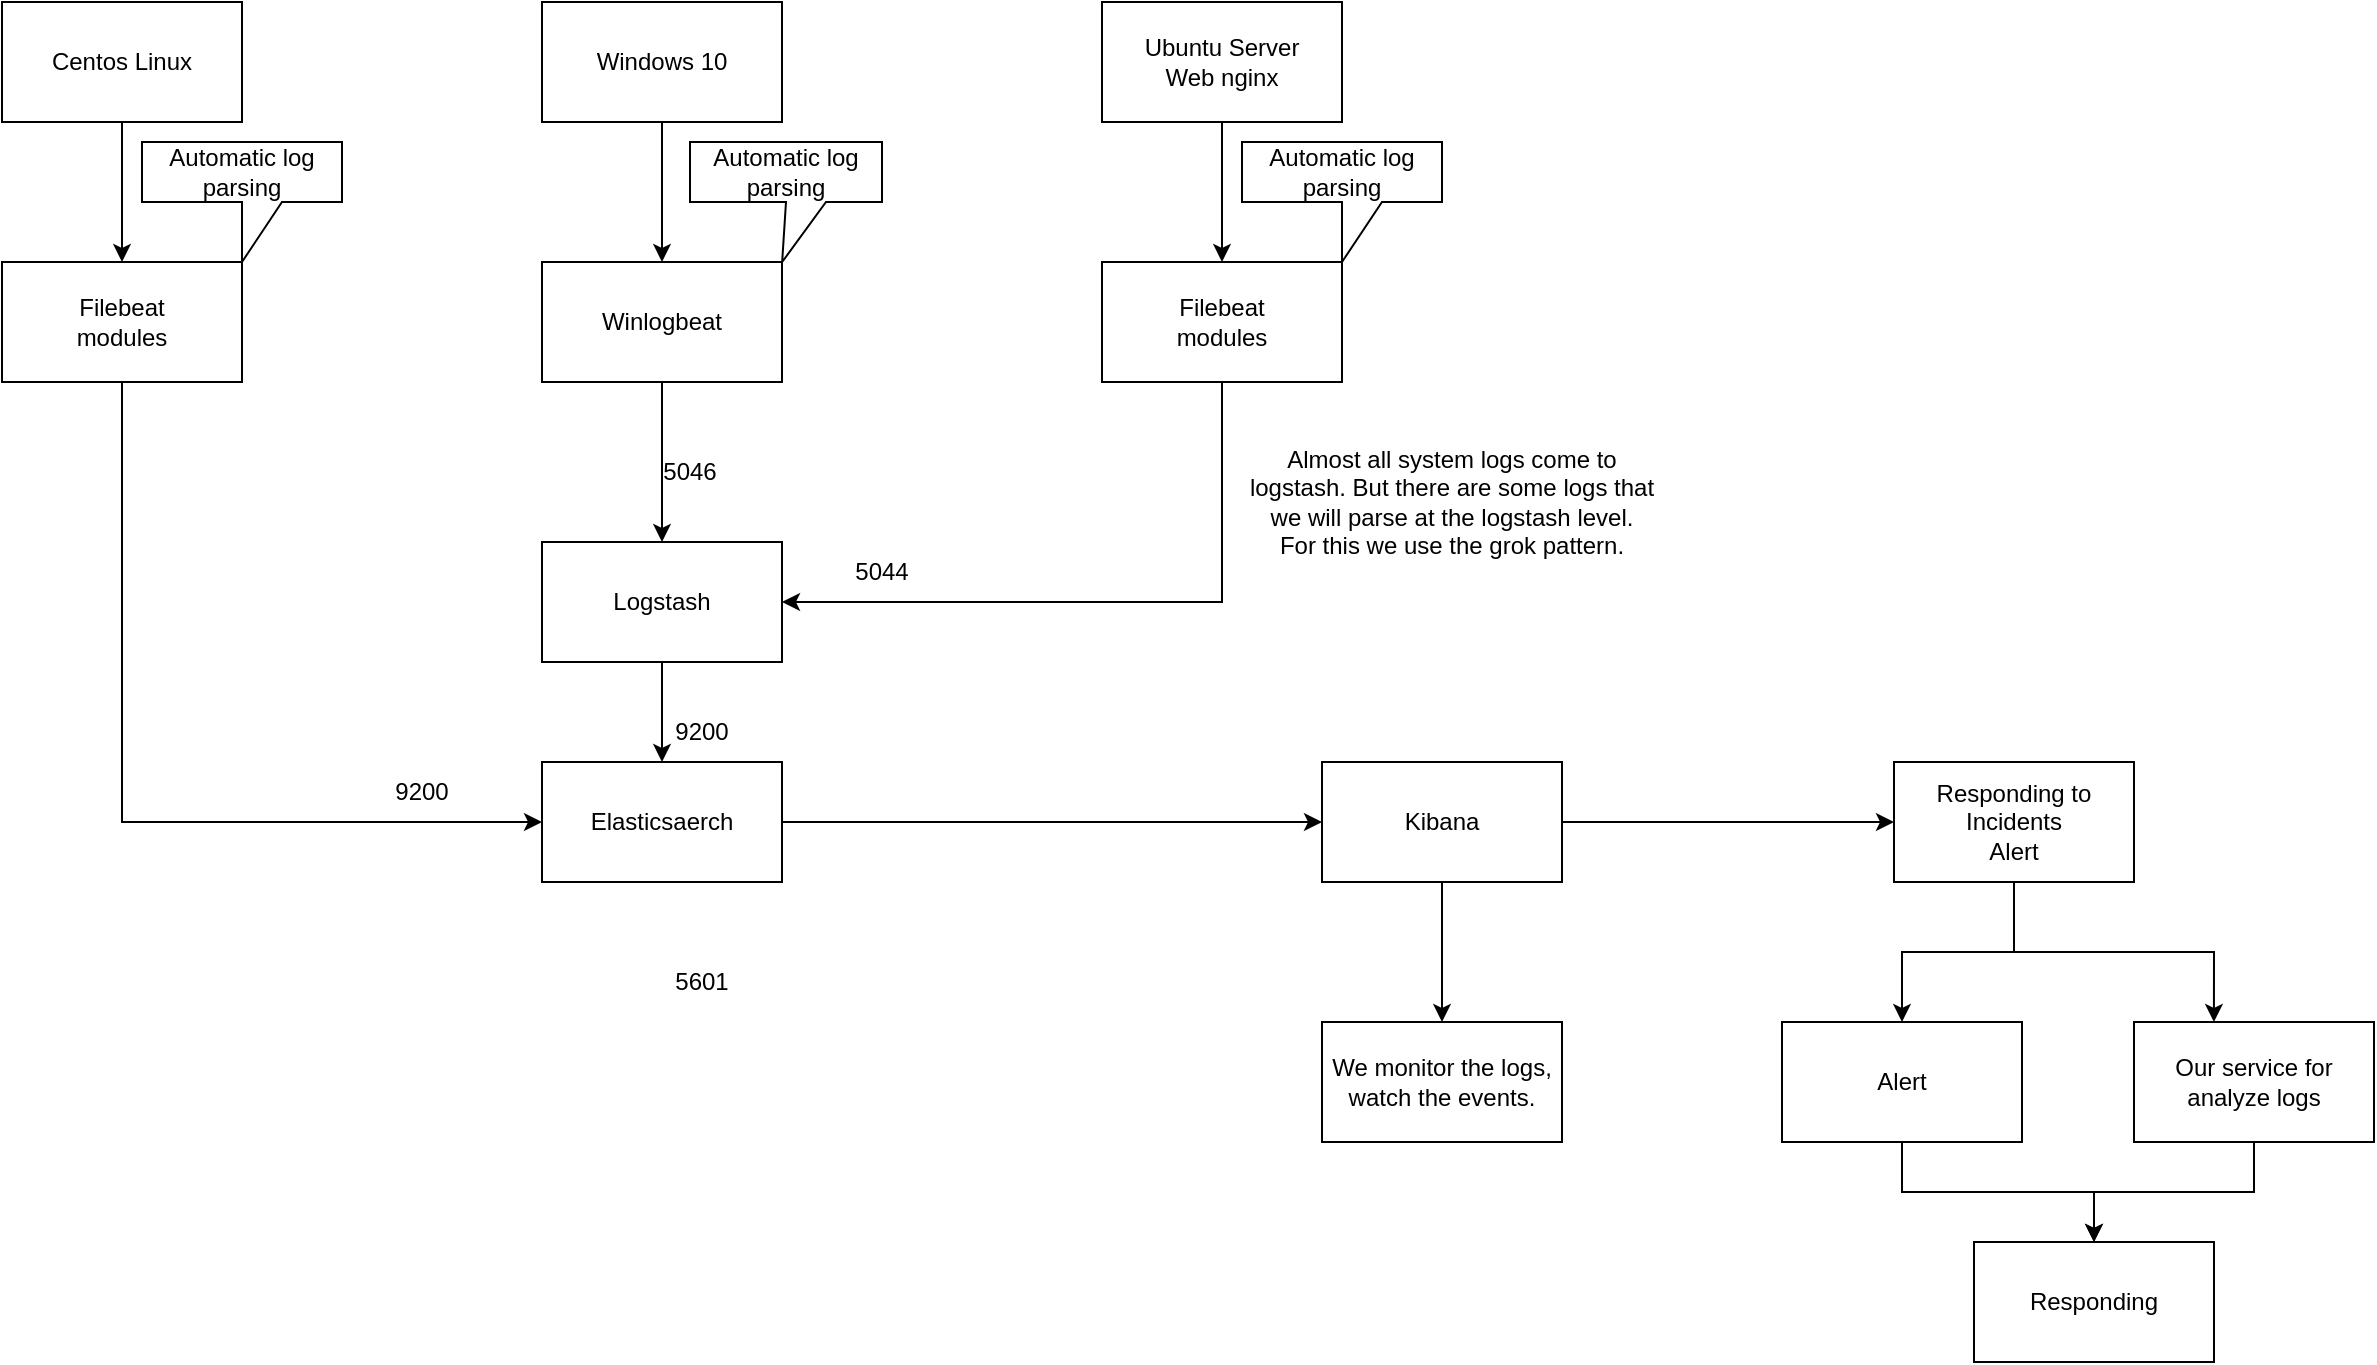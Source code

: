 <mxfile version="18.0.7" type="github">
  <diagram id="86TFOu_h3HSJ_OIck4B-" name="Page-1">
    <mxGraphModel dx="1422" dy="780" grid="1" gridSize="10" guides="1" tooltips="1" connect="1" arrows="1" fold="1" page="1" pageScale="1" pageWidth="2339" pageHeight="3300" math="0" shadow="0">
      <root>
        <mxCell id="0" />
        <mxCell id="1" parent="0" />
        <mxCell id="dlytgYKdxagtqVZs8jhI-1" style="edgeStyle=orthogonalEdgeStyle;rounded=0;orthogonalLoop=1;jettySize=auto;html=1;" edge="1" parent="1" source="dlytgYKdxagtqVZs8jhI-2" target="dlytgYKdxagtqVZs8jhI-8">
          <mxGeometry relative="1" as="geometry" />
        </mxCell>
        <mxCell id="dlytgYKdxagtqVZs8jhI-2" value="Centos Linux" style="rounded=0;whiteSpace=wrap;html=1;" vertex="1" parent="1">
          <mxGeometry x="540" y="80" width="120" height="60" as="geometry" />
        </mxCell>
        <mxCell id="dlytgYKdxagtqVZs8jhI-3" style="edgeStyle=orthogonalEdgeStyle;rounded=0;orthogonalLoop=1;jettySize=auto;html=1;" edge="1" parent="1" source="dlytgYKdxagtqVZs8jhI-4" target="dlytgYKdxagtqVZs8jhI-12">
          <mxGeometry relative="1" as="geometry" />
        </mxCell>
        <mxCell id="dlytgYKdxagtqVZs8jhI-4" value="Ubuntu Server&lt;br&gt;Web nginx" style="rounded=0;whiteSpace=wrap;html=1;" vertex="1" parent="1">
          <mxGeometry x="1090" y="80" width="120" height="60" as="geometry" />
        </mxCell>
        <mxCell id="dlytgYKdxagtqVZs8jhI-5" style="edgeStyle=orthogonalEdgeStyle;rounded=0;orthogonalLoop=1;jettySize=auto;html=1;" edge="1" parent="1" source="dlytgYKdxagtqVZs8jhI-6" target="dlytgYKdxagtqVZs8jhI-10">
          <mxGeometry relative="1" as="geometry" />
        </mxCell>
        <mxCell id="dlytgYKdxagtqVZs8jhI-6" value="Windows 10" style="rounded=0;whiteSpace=wrap;html=1;" vertex="1" parent="1">
          <mxGeometry x="810" y="80" width="120" height="60" as="geometry" />
        </mxCell>
        <mxCell id="dlytgYKdxagtqVZs8jhI-7" style="edgeStyle=orthogonalEdgeStyle;rounded=0;orthogonalLoop=1;jettySize=auto;html=1;entryX=0;entryY=0.5;entryDx=0;entryDy=0;" edge="1" parent="1" source="dlytgYKdxagtqVZs8jhI-8" target="dlytgYKdxagtqVZs8jhI-16">
          <mxGeometry relative="1" as="geometry">
            <Array as="points">
              <mxPoint x="600" y="490" />
            </Array>
          </mxGeometry>
        </mxCell>
        <mxCell id="dlytgYKdxagtqVZs8jhI-8" value="Filebeat&lt;br&gt;modules" style="rounded=0;whiteSpace=wrap;html=1;" vertex="1" parent="1">
          <mxGeometry x="540" y="210" width="120" height="60" as="geometry" />
        </mxCell>
        <mxCell id="dlytgYKdxagtqVZs8jhI-9" style="edgeStyle=orthogonalEdgeStyle;rounded=0;orthogonalLoop=1;jettySize=auto;html=1;entryX=0.5;entryY=0;entryDx=0;entryDy=0;" edge="1" parent="1" source="dlytgYKdxagtqVZs8jhI-10" target="dlytgYKdxagtqVZs8jhI-14">
          <mxGeometry relative="1" as="geometry" />
        </mxCell>
        <mxCell id="dlytgYKdxagtqVZs8jhI-10" value="Winlogbeat&lt;br&gt;" style="rounded=0;whiteSpace=wrap;html=1;" vertex="1" parent="1">
          <mxGeometry x="810" y="210" width="120" height="60" as="geometry" />
        </mxCell>
        <mxCell id="dlytgYKdxagtqVZs8jhI-11" style="edgeStyle=orthogonalEdgeStyle;rounded=0;orthogonalLoop=1;jettySize=auto;html=1;entryX=1;entryY=0.5;entryDx=0;entryDy=0;exitX=0.5;exitY=1;exitDx=0;exitDy=0;" edge="1" parent="1" source="dlytgYKdxagtqVZs8jhI-12" target="dlytgYKdxagtqVZs8jhI-14">
          <mxGeometry relative="1" as="geometry">
            <mxPoint x="1150" y="280" as="sourcePoint" />
          </mxGeometry>
        </mxCell>
        <mxCell id="dlytgYKdxagtqVZs8jhI-12" value="Filebeat&lt;br&gt;modules" style="rounded=0;whiteSpace=wrap;html=1;" vertex="1" parent="1">
          <mxGeometry x="1090" y="210" width="120" height="60" as="geometry" />
        </mxCell>
        <mxCell id="dlytgYKdxagtqVZs8jhI-13" style="edgeStyle=orthogonalEdgeStyle;rounded=0;orthogonalLoop=1;jettySize=auto;html=1;" edge="1" parent="1" source="dlytgYKdxagtqVZs8jhI-14" target="dlytgYKdxagtqVZs8jhI-16">
          <mxGeometry relative="1" as="geometry" />
        </mxCell>
        <mxCell id="dlytgYKdxagtqVZs8jhI-14" value="Logstash" style="rounded=0;whiteSpace=wrap;html=1;" vertex="1" parent="1">
          <mxGeometry x="810" y="350" width="120" height="60" as="geometry" />
        </mxCell>
        <mxCell id="dlytgYKdxagtqVZs8jhI-39" style="edgeStyle=orthogonalEdgeStyle;rounded=0;orthogonalLoop=1;jettySize=auto;html=1;entryX=0;entryY=0.5;entryDx=0;entryDy=0;" edge="1" parent="1" source="dlytgYKdxagtqVZs8jhI-16" target="dlytgYKdxagtqVZs8jhI-19">
          <mxGeometry relative="1" as="geometry" />
        </mxCell>
        <mxCell id="dlytgYKdxagtqVZs8jhI-16" value="Elasticsaerch" style="rounded=0;whiteSpace=wrap;html=1;" vertex="1" parent="1">
          <mxGeometry x="810" y="460" width="120" height="60" as="geometry" />
        </mxCell>
        <mxCell id="dlytgYKdxagtqVZs8jhI-17" style="edgeStyle=orthogonalEdgeStyle;rounded=0;orthogonalLoop=1;jettySize=auto;html=1;entryX=0.5;entryY=0;entryDx=0;entryDy=0;" edge="1" parent="1" source="dlytgYKdxagtqVZs8jhI-19" target="dlytgYKdxagtqVZs8jhI-29">
          <mxGeometry relative="1" as="geometry" />
        </mxCell>
        <mxCell id="dlytgYKdxagtqVZs8jhI-18" style="edgeStyle=orthogonalEdgeStyle;rounded=0;orthogonalLoop=1;jettySize=auto;html=1;" edge="1" parent="1" source="dlytgYKdxagtqVZs8jhI-19" target="dlytgYKdxagtqVZs8jhI-32">
          <mxGeometry relative="1" as="geometry" />
        </mxCell>
        <mxCell id="dlytgYKdxagtqVZs8jhI-19" value="Kibana" style="rounded=0;whiteSpace=wrap;html=1;" vertex="1" parent="1">
          <mxGeometry x="1200" y="460" width="120" height="60" as="geometry" />
        </mxCell>
        <mxCell id="dlytgYKdxagtqVZs8jhI-20" value="Automatic log parsing" style="shape=callout;whiteSpace=wrap;html=1;perimeter=calloutPerimeter;" vertex="1" parent="1">
          <mxGeometry x="610" y="150" width="100" height="60" as="geometry" />
        </mxCell>
        <mxCell id="dlytgYKdxagtqVZs8jhI-21" value="Automatic log parsing" style="shape=callout;whiteSpace=wrap;html=1;perimeter=calloutPerimeter;position2=0.48;" vertex="1" parent="1">
          <mxGeometry x="884" y="150" width="96" height="60" as="geometry" />
        </mxCell>
        <mxCell id="dlytgYKdxagtqVZs8jhI-22" value="Automatic log parsing" style="shape=callout;whiteSpace=wrap;html=1;perimeter=calloutPerimeter;" vertex="1" parent="1">
          <mxGeometry x="1160" y="150" width="100" height="60" as="geometry" />
        </mxCell>
        <mxCell id="dlytgYKdxagtqVZs8jhI-23" value="&lt;div&gt;Almost all system logs come to logstash. But there are some logs that we will parse at the logstash level.&lt;/div&gt;&lt;div&gt;For this we use the grok pattern.&lt;/div&gt;" style="text;html=1;strokeColor=none;fillColor=none;align=center;verticalAlign=middle;whiteSpace=wrap;rounded=0;" vertex="1" parent="1">
          <mxGeometry x="1160" y="280" width="210" height="100" as="geometry" />
        </mxCell>
        <mxCell id="dlytgYKdxagtqVZs8jhI-24" value="5044" style="text;html=1;strokeColor=none;fillColor=none;align=center;verticalAlign=middle;whiteSpace=wrap;rounded=0;" vertex="1" parent="1">
          <mxGeometry x="950" y="350" width="60" height="30" as="geometry" />
        </mxCell>
        <mxCell id="dlytgYKdxagtqVZs8jhI-25" value="5046" style="text;html=1;strokeColor=none;fillColor=none;align=center;verticalAlign=middle;whiteSpace=wrap;rounded=0;" vertex="1" parent="1">
          <mxGeometry x="854" y="300" width="60" height="30" as="geometry" />
        </mxCell>
        <mxCell id="dlytgYKdxagtqVZs8jhI-26" value="9200" style="text;html=1;strokeColor=none;fillColor=none;align=center;verticalAlign=middle;whiteSpace=wrap;rounded=0;" vertex="1" parent="1">
          <mxGeometry x="720" y="460" width="60" height="30" as="geometry" />
        </mxCell>
        <mxCell id="dlytgYKdxagtqVZs8jhI-27" value="9200" style="text;html=1;strokeColor=none;fillColor=none;align=center;verticalAlign=middle;whiteSpace=wrap;rounded=0;" vertex="1" parent="1">
          <mxGeometry x="860" y="430" width="60" height="30" as="geometry" />
        </mxCell>
        <mxCell id="dlytgYKdxagtqVZs8jhI-28" value="5601" style="text;html=1;strokeColor=none;fillColor=none;align=center;verticalAlign=middle;whiteSpace=wrap;rounded=0;" vertex="1" parent="1">
          <mxGeometry x="860" y="555" width="60" height="30" as="geometry" />
        </mxCell>
        <mxCell id="dlytgYKdxagtqVZs8jhI-29" value="We monitor the logs, watch the events." style="rounded=0;whiteSpace=wrap;html=1;" vertex="1" parent="1">
          <mxGeometry x="1200" y="590" width="120" height="60" as="geometry" />
        </mxCell>
        <mxCell id="dlytgYKdxagtqVZs8jhI-30" style="edgeStyle=orthogonalEdgeStyle;rounded=0;orthogonalLoop=1;jettySize=auto;html=1;" edge="1" parent="1" source="dlytgYKdxagtqVZs8jhI-32" target="dlytgYKdxagtqVZs8jhI-34">
          <mxGeometry relative="1" as="geometry" />
        </mxCell>
        <mxCell id="dlytgYKdxagtqVZs8jhI-31" style="edgeStyle=orthogonalEdgeStyle;rounded=0;orthogonalLoop=1;jettySize=auto;html=1;entryX=0.333;entryY=0;entryDx=0;entryDy=0;entryPerimeter=0;" edge="1" parent="1" source="dlytgYKdxagtqVZs8jhI-32" target="dlytgYKdxagtqVZs8jhI-36">
          <mxGeometry relative="1" as="geometry" />
        </mxCell>
        <mxCell id="dlytgYKdxagtqVZs8jhI-32" value="&lt;div&gt;Responding to Incidents&lt;/div&gt;&lt;div&gt;Alert&lt;/div&gt;" style="rounded=0;whiteSpace=wrap;html=1;" vertex="1" parent="1">
          <mxGeometry x="1486" y="460" width="120" height="60" as="geometry" />
        </mxCell>
        <mxCell id="dlytgYKdxagtqVZs8jhI-33" style="edgeStyle=orthogonalEdgeStyle;rounded=0;orthogonalLoop=1;jettySize=auto;html=1;entryX=0.5;entryY=0;entryDx=0;entryDy=0;" edge="1" parent="1" source="dlytgYKdxagtqVZs8jhI-34" target="dlytgYKdxagtqVZs8jhI-37">
          <mxGeometry relative="1" as="geometry" />
        </mxCell>
        <mxCell id="dlytgYKdxagtqVZs8jhI-34" value="Alert" style="rounded=0;whiteSpace=wrap;html=1;" vertex="1" parent="1">
          <mxGeometry x="1430" y="590" width="120" height="60" as="geometry" />
        </mxCell>
        <mxCell id="dlytgYKdxagtqVZs8jhI-35" style="edgeStyle=orthogonalEdgeStyle;rounded=0;orthogonalLoop=1;jettySize=auto;html=1;entryX=0.5;entryY=0;entryDx=0;entryDy=0;" edge="1" parent="1" source="dlytgYKdxagtqVZs8jhI-36" target="dlytgYKdxagtqVZs8jhI-37">
          <mxGeometry relative="1" as="geometry" />
        </mxCell>
        <mxCell id="dlytgYKdxagtqVZs8jhI-36" value="Our service for analyze logs" style="rounded=0;whiteSpace=wrap;html=1;" vertex="1" parent="1">
          <mxGeometry x="1606" y="590" width="120" height="60" as="geometry" />
        </mxCell>
        <mxCell id="dlytgYKdxagtqVZs8jhI-37" value="Responding" style="rounded=0;whiteSpace=wrap;html=1;" vertex="1" parent="1">
          <mxGeometry x="1526" y="700" width="120" height="60" as="geometry" />
        </mxCell>
      </root>
    </mxGraphModel>
  </diagram>
</mxfile>
